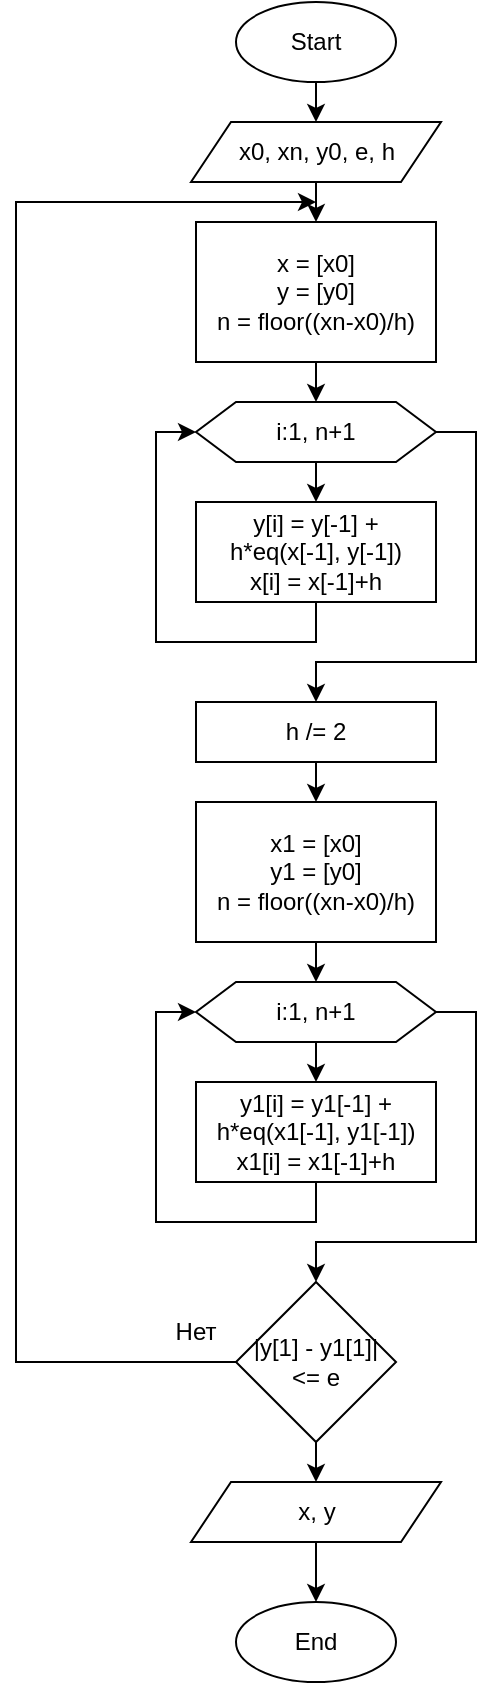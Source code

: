 <mxfile version="24.3.0" type="device">
  <diagram name="Страница — 1" id="KVSQbx3YQaIai_5OD-7s">
    <mxGraphModel dx="1434" dy="783" grid="1" gridSize="10" guides="1" tooltips="1" connect="1" arrows="1" fold="1" page="1" pageScale="1" pageWidth="827" pageHeight="1169" math="0" shadow="0">
      <root>
        <mxCell id="0" />
        <mxCell id="1" parent="0" />
        <mxCell id="sSwzDFhHrRQxQVoaZlLt-3" style="edgeStyle=orthogonalEdgeStyle;rounded=0;orthogonalLoop=1;jettySize=auto;html=1;exitX=0.5;exitY=1;exitDx=0;exitDy=0;entryX=0.5;entryY=0;entryDx=0;entryDy=0;" edge="1" parent="1" source="sSwzDFhHrRQxQVoaZlLt-1" target="sSwzDFhHrRQxQVoaZlLt-2">
          <mxGeometry relative="1" as="geometry" />
        </mxCell>
        <mxCell id="sSwzDFhHrRQxQVoaZlLt-1" value="Start" style="ellipse;whiteSpace=wrap;html=1;" vertex="1" parent="1">
          <mxGeometry x="360" y="80" width="80" height="40" as="geometry" />
        </mxCell>
        <mxCell id="sSwzDFhHrRQxQVoaZlLt-5" style="edgeStyle=orthogonalEdgeStyle;rounded=0;orthogonalLoop=1;jettySize=auto;html=1;exitX=0.5;exitY=1;exitDx=0;exitDy=0;entryX=0.5;entryY=0;entryDx=0;entryDy=0;" edge="1" parent="1" source="sSwzDFhHrRQxQVoaZlLt-2" target="sSwzDFhHrRQxQVoaZlLt-4">
          <mxGeometry relative="1" as="geometry" />
        </mxCell>
        <mxCell id="sSwzDFhHrRQxQVoaZlLt-2" value="x0, xn, y0, e, h" style="shape=parallelogram;perimeter=parallelogramPerimeter;whiteSpace=wrap;html=1;fixedSize=1;" vertex="1" parent="1">
          <mxGeometry x="337.5" y="140" width="125" height="30" as="geometry" />
        </mxCell>
        <mxCell id="sSwzDFhHrRQxQVoaZlLt-7" style="edgeStyle=orthogonalEdgeStyle;rounded=0;orthogonalLoop=1;jettySize=auto;html=1;exitX=0.5;exitY=1;exitDx=0;exitDy=0;entryX=0.5;entryY=0;entryDx=0;entryDy=0;" edge="1" parent="1" source="sSwzDFhHrRQxQVoaZlLt-4" target="sSwzDFhHrRQxQVoaZlLt-6">
          <mxGeometry relative="1" as="geometry" />
        </mxCell>
        <mxCell id="sSwzDFhHrRQxQVoaZlLt-4" value="x = [x0]&lt;br&gt;y = [y0]&lt;br&gt;n = floor((xn-x0)/h)" style="rounded=0;whiteSpace=wrap;html=1;" vertex="1" parent="1">
          <mxGeometry x="340" y="190" width="120" height="70" as="geometry" />
        </mxCell>
        <mxCell id="sSwzDFhHrRQxQVoaZlLt-9" style="edgeStyle=orthogonalEdgeStyle;rounded=0;orthogonalLoop=1;jettySize=auto;html=1;exitX=0.5;exitY=1;exitDx=0;exitDy=0;entryX=0.5;entryY=0;entryDx=0;entryDy=0;" edge="1" parent="1" source="sSwzDFhHrRQxQVoaZlLt-6" target="sSwzDFhHrRQxQVoaZlLt-8">
          <mxGeometry relative="1" as="geometry" />
        </mxCell>
        <mxCell id="sSwzDFhHrRQxQVoaZlLt-12" style="edgeStyle=orthogonalEdgeStyle;rounded=0;orthogonalLoop=1;jettySize=auto;html=1;exitX=1;exitY=0.5;exitDx=0;exitDy=0;entryX=0.5;entryY=0;entryDx=0;entryDy=0;" edge="1" parent="1" source="sSwzDFhHrRQxQVoaZlLt-6" target="sSwzDFhHrRQxQVoaZlLt-11">
          <mxGeometry relative="1" as="geometry">
            <Array as="points">
              <mxPoint x="480" y="295" />
              <mxPoint x="480" y="410" />
              <mxPoint x="400" y="410" />
            </Array>
          </mxGeometry>
        </mxCell>
        <mxCell id="sSwzDFhHrRQxQVoaZlLt-6" value="i:1, n+1" style="shape=hexagon;perimeter=hexagonPerimeter2;whiteSpace=wrap;html=1;fixedSize=1;" vertex="1" parent="1">
          <mxGeometry x="340" y="280" width="120" height="30" as="geometry" />
        </mxCell>
        <mxCell id="sSwzDFhHrRQxQVoaZlLt-10" style="edgeStyle=orthogonalEdgeStyle;rounded=0;orthogonalLoop=1;jettySize=auto;html=1;exitX=0.5;exitY=1;exitDx=0;exitDy=0;entryX=0;entryY=0.5;entryDx=0;entryDy=0;" edge="1" parent="1" source="sSwzDFhHrRQxQVoaZlLt-8" target="sSwzDFhHrRQxQVoaZlLt-6">
          <mxGeometry relative="1" as="geometry" />
        </mxCell>
        <mxCell id="sSwzDFhHrRQxQVoaZlLt-8" value="y[i] =&amp;nbsp;y[-1] + h*eq(x[-1], y[-1])&lt;br&gt;x[i] =&amp;nbsp;x[-1]+h" style="rounded=0;whiteSpace=wrap;html=1;" vertex="1" parent="1">
          <mxGeometry x="340" y="330" width="120" height="50" as="geometry" />
        </mxCell>
        <mxCell id="sSwzDFhHrRQxQVoaZlLt-11" value="h /= 2" style="rounded=0;whiteSpace=wrap;html=1;" vertex="1" parent="1">
          <mxGeometry x="340" y="430" width="120" height="30" as="geometry" />
        </mxCell>
        <mxCell id="sSwzDFhHrRQxQVoaZlLt-13" style="edgeStyle=orthogonalEdgeStyle;rounded=0;orthogonalLoop=1;jettySize=auto;html=1;exitX=0.5;exitY=1;exitDx=0;exitDy=0;entryX=0.5;entryY=0;entryDx=0;entryDy=0;" edge="1" parent="1" target="sSwzDFhHrRQxQVoaZlLt-15">
          <mxGeometry relative="1" as="geometry">
            <mxPoint x="400" y="460" as="sourcePoint" />
          </mxGeometry>
        </mxCell>
        <mxCell id="sSwzDFhHrRQxQVoaZlLt-14" style="edgeStyle=orthogonalEdgeStyle;rounded=0;orthogonalLoop=1;jettySize=auto;html=1;exitX=0.5;exitY=1;exitDx=0;exitDy=0;entryX=0.5;entryY=0;entryDx=0;entryDy=0;" edge="1" parent="1" source="sSwzDFhHrRQxQVoaZlLt-15" target="sSwzDFhHrRQxQVoaZlLt-17">
          <mxGeometry relative="1" as="geometry" />
        </mxCell>
        <mxCell id="sSwzDFhHrRQxQVoaZlLt-15" value="x1 = [x0]&lt;br&gt;y1 = [y0]&lt;br&gt;n = floor((xn-x0)/h)" style="rounded=0;whiteSpace=wrap;html=1;" vertex="1" parent="1">
          <mxGeometry x="340" y="480" width="120" height="70" as="geometry" />
        </mxCell>
        <mxCell id="sSwzDFhHrRQxQVoaZlLt-16" style="edgeStyle=orthogonalEdgeStyle;rounded=0;orthogonalLoop=1;jettySize=auto;html=1;exitX=0.5;exitY=1;exitDx=0;exitDy=0;entryX=0.5;entryY=0;entryDx=0;entryDy=0;" edge="1" parent="1" source="sSwzDFhHrRQxQVoaZlLt-17" target="sSwzDFhHrRQxQVoaZlLt-19">
          <mxGeometry relative="1" as="geometry" />
        </mxCell>
        <mxCell id="sSwzDFhHrRQxQVoaZlLt-21" style="edgeStyle=orthogonalEdgeStyle;rounded=0;orthogonalLoop=1;jettySize=auto;html=1;exitX=1;exitY=0.5;exitDx=0;exitDy=0;entryX=0.5;entryY=0;entryDx=0;entryDy=0;" edge="1" parent="1" source="sSwzDFhHrRQxQVoaZlLt-17" target="sSwzDFhHrRQxQVoaZlLt-20">
          <mxGeometry relative="1" as="geometry">
            <Array as="points">
              <mxPoint x="480" y="585" />
              <mxPoint x="480" y="700" />
              <mxPoint x="400" y="700" />
            </Array>
          </mxGeometry>
        </mxCell>
        <mxCell id="sSwzDFhHrRQxQVoaZlLt-17" value="i:1, n+1" style="shape=hexagon;perimeter=hexagonPerimeter2;whiteSpace=wrap;html=1;fixedSize=1;" vertex="1" parent="1">
          <mxGeometry x="340" y="570" width="120" height="30" as="geometry" />
        </mxCell>
        <mxCell id="sSwzDFhHrRQxQVoaZlLt-18" style="edgeStyle=orthogonalEdgeStyle;rounded=0;orthogonalLoop=1;jettySize=auto;html=1;exitX=0.5;exitY=1;exitDx=0;exitDy=0;entryX=0;entryY=0.5;entryDx=0;entryDy=0;" edge="1" parent="1" source="sSwzDFhHrRQxQVoaZlLt-19" target="sSwzDFhHrRQxQVoaZlLt-17">
          <mxGeometry relative="1" as="geometry" />
        </mxCell>
        <mxCell id="sSwzDFhHrRQxQVoaZlLt-19" value="y1[i] =&amp;nbsp;y1[-1] + h*eq(x1[-1], y1[-1])&lt;br&gt;x1[i] =&amp;nbsp;x1[-1]+h" style="rounded=0;whiteSpace=wrap;html=1;" vertex="1" parent="1">
          <mxGeometry x="340" y="620" width="120" height="50" as="geometry" />
        </mxCell>
        <mxCell id="sSwzDFhHrRQxQVoaZlLt-22" style="edgeStyle=orthogonalEdgeStyle;rounded=0;orthogonalLoop=1;jettySize=auto;html=1;exitX=0;exitY=0.5;exitDx=0;exitDy=0;" edge="1" parent="1" source="sSwzDFhHrRQxQVoaZlLt-20">
          <mxGeometry relative="1" as="geometry">
            <mxPoint x="400" y="180" as="targetPoint" />
            <Array as="points">
              <mxPoint x="250" y="760" />
              <mxPoint x="250" y="180" />
            </Array>
          </mxGeometry>
        </mxCell>
        <mxCell id="sSwzDFhHrRQxQVoaZlLt-26" style="edgeStyle=orthogonalEdgeStyle;rounded=0;orthogonalLoop=1;jettySize=auto;html=1;exitX=0.5;exitY=1;exitDx=0;exitDy=0;entryX=0.5;entryY=0;entryDx=0;entryDy=0;" edge="1" parent="1" source="sSwzDFhHrRQxQVoaZlLt-20" target="sSwzDFhHrRQxQVoaZlLt-25">
          <mxGeometry relative="1" as="geometry" />
        </mxCell>
        <mxCell id="sSwzDFhHrRQxQVoaZlLt-20" value="|y[1] - y1[1]| &amp;lt;= e" style="rhombus;whiteSpace=wrap;html=1;" vertex="1" parent="1">
          <mxGeometry x="360" y="720" width="80" height="80" as="geometry" />
        </mxCell>
        <mxCell id="sSwzDFhHrRQxQVoaZlLt-23" value="Нет" style="text;html=1;align=center;verticalAlign=middle;whiteSpace=wrap;rounded=0;" vertex="1" parent="1">
          <mxGeometry x="310" y="730" width="60" height="30" as="geometry" />
        </mxCell>
        <mxCell id="sSwzDFhHrRQxQVoaZlLt-28" style="edgeStyle=orthogonalEdgeStyle;rounded=0;orthogonalLoop=1;jettySize=auto;html=1;exitX=0.5;exitY=1;exitDx=0;exitDy=0;entryX=0.5;entryY=0;entryDx=0;entryDy=0;" edge="1" parent="1" source="sSwzDFhHrRQxQVoaZlLt-25" target="sSwzDFhHrRQxQVoaZlLt-27">
          <mxGeometry relative="1" as="geometry" />
        </mxCell>
        <mxCell id="sSwzDFhHrRQxQVoaZlLt-25" value="x, y" style="shape=parallelogram;perimeter=parallelogramPerimeter;whiteSpace=wrap;html=1;fixedSize=1;" vertex="1" parent="1">
          <mxGeometry x="337.5" y="820" width="125" height="30" as="geometry" />
        </mxCell>
        <mxCell id="sSwzDFhHrRQxQVoaZlLt-27" value="End" style="ellipse;whiteSpace=wrap;html=1;" vertex="1" parent="1">
          <mxGeometry x="360" y="880" width="80" height="40" as="geometry" />
        </mxCell>
      </root>
    </mxGraphModel>
  </diagram>
</mxfile>
